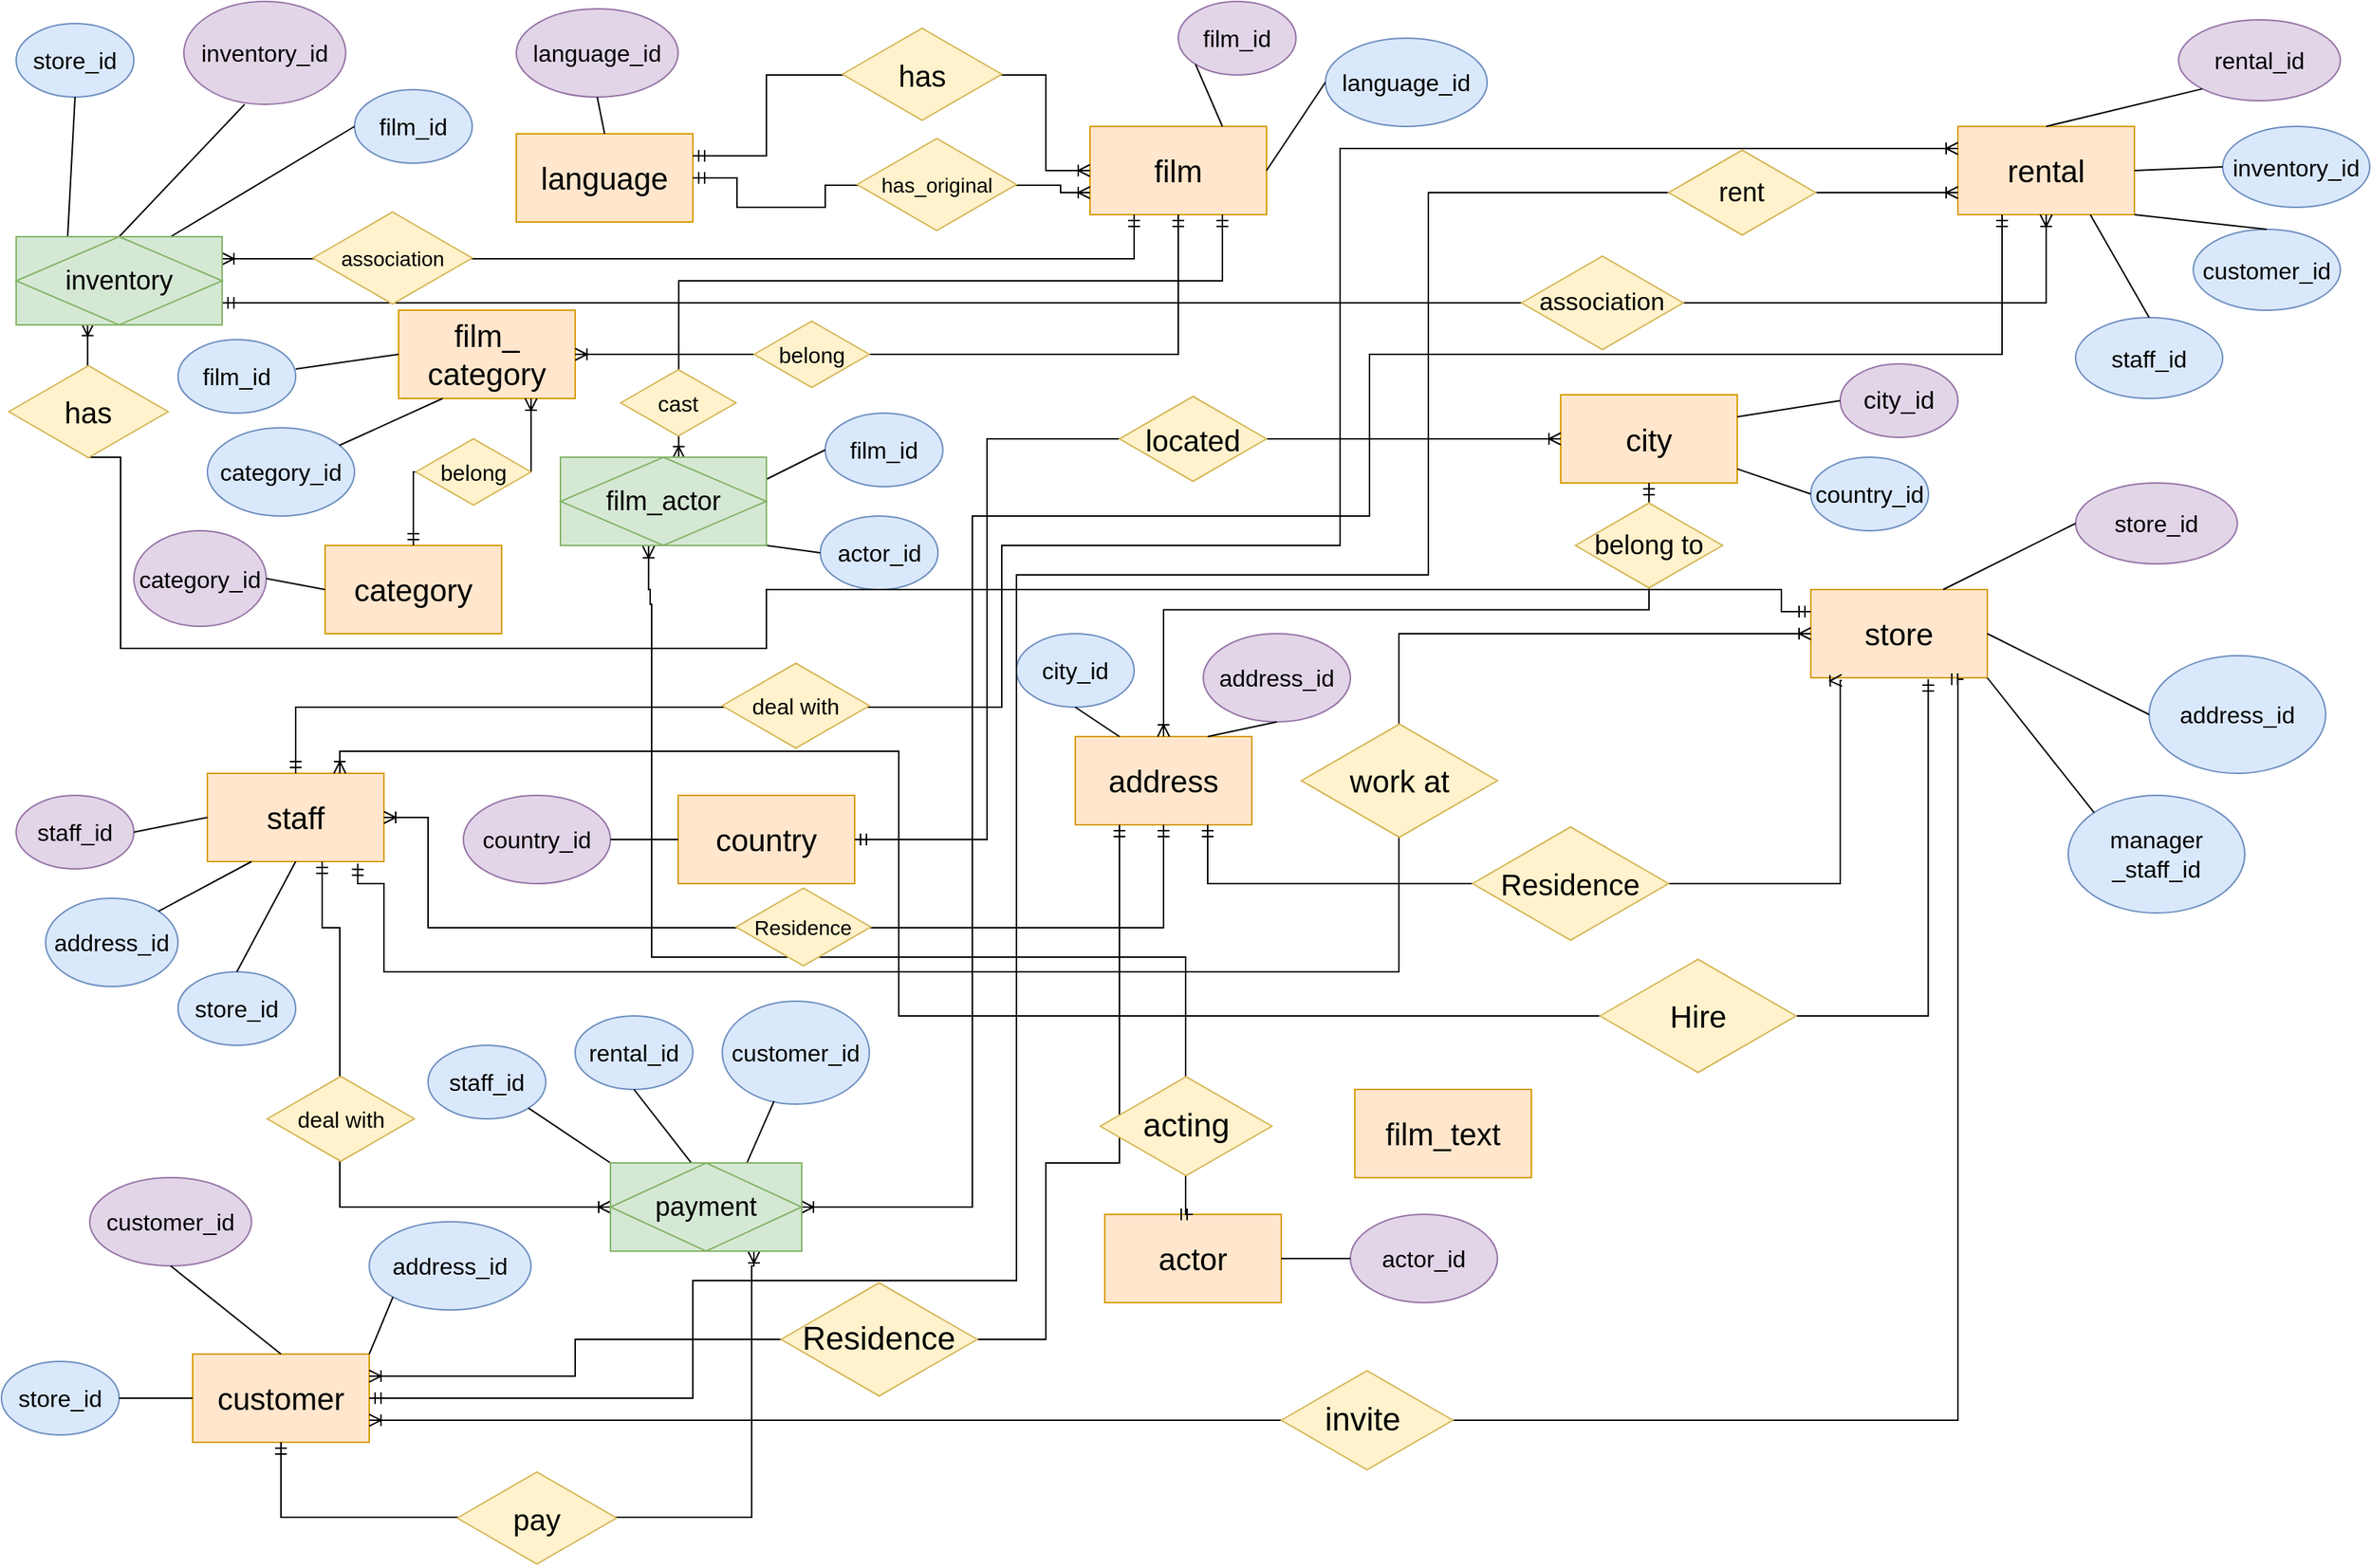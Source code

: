 <mxfile version="21.7.5" type="device">
  <diagram name="第 1 页" id="2499AEwFp_2Zm03pMcep">
    <mxGraphModel dx="1221" dy="648" grid="1" gridSize="10" guides="1" tooltips="1" connect="1" arrows="1" fold="1" page="1" pageScale="1" pageWidth="827" pageHeight="1169" math="0" shadow="0">
      <root>
        <mxCell id="0" />
        <mxCell id="1" parent="0" />
        <mxCell id="eCV0NiuXoyMbTnGnmDhb-6" style="edgeStyle=orthogonalEdgeStyle;rounded=0;orthogonalLoop=1;jettySize=auto;html=1;exitX=0;exitY=0.75;exitDx=0;exitDy=0;" parent="1" source="6NCEGb0OjvLogtX7WchQ-1" edge="1">
          <mxGeometry relative="1" as="geometry">
            <mxPoint x="740" y="140" as="targetPoint" />
          </mxGeometry>
        </mxCell>
        <mxCell id="6NCEGb0OjvLogtX7WchQ-1" value="&lt;font style=&quot;font-size: 21px;&quot;&gt;film&lt;/font&gt;" style="rounded=0;whiteSpace=wrap;html=1;fillColor=#ffe6cc;strokeColor=#d79b00;" parent="1" vertex="1">
          <mxGeometry x="740" y="95" width="120" height="60" as="geometry" />
        </mxCell>
        <mxCell id="6NCEGb0OjvLogtX7WchQ-2" value="&lt;span style=&quot;font-size: 21px;&quot;&gt;language&lt;/span&gt;" style="rounded=0;whiteSpace=wrap;html=1;fillColor=#ffe6cc;strokeColor=#d79b00;" parent="1" vertex="1">
          <mxGeometry x="350" y="100" width="120" height="60" as="geometry" />
        </mxCell>
        <mxCell id="6NCEGb0OjvLogtX7WchQ-3" value="&lt;font style=&quot;font-size: 16px;&quot;&gt;film_id&lt;/font&gt;" style="ellipse;whiteSpace=wrap;html=1;fillColor=#e1d5e7;strokeColor=#9673a6;" parent="1" vertex="1">
          <mxGeometry x="800" y="10" width="80" height="50" as="geometry" />
        </mxCell>
        <mxCell id="6NCEGb0OjvLogtX7WchQ-5" value="&lt;font style=&quot;font-size: 16px;&quot;&gt;language_id&lt;/font&gt;" style="ellipse;whiteSpace=wrap;html=1;fillColor=#e1d5e7;strokeColor=#9673a6;" parent="1" vertex="1">
          <mxGeometry x="350" y="15" width="110" height="60" as="geometry" />
        </mxCell>
        <mxCell id="6NCEGb0OjvLogtX7WchQ-6" value="&lt;font style=&quot;font-size: 16px;&quot;&gt;language_id&lt;/font&gt;" style="ellipse;whiteSpace=wrap;html=1;fillColor=#dae8fc;strokeColor=#6c8ebf;" parent="1" vertex="1">
          <mxGeometry x="900" y="35" width="110" height="60" as="geometry" />
        </mxCell>
        <mxCell id="6NCEGb0OjvLogtX7WchQ-7" value="&lt;font style=&quot;font-size: 21px;&quot;&gt;film_&lt;br&gt;category&lt;/font&gt;" style="rounded=0;whiteSpace=wrap;html=1;fillColor=#ffe6cc;strokeColor=#d79b00;" parent="1" vertex="1">
          <mxGeometry x="270" y="220" width="120" height="60" as="geometry" />
        </mxCell>
        <mxCell id="6NCEGb0OjvLogtX7WchQ-8" value="&lt;font style=&quot;font-size: 16px;&quot;&gt;film_id&lt;/font&gt;" style="ellipse;whiteSpace=wrap;html=1;fillColor=#dae8fc;strokeColor=#6c8ebf;" parent="1" vertex="1">
          <mxGeometry x="120" y="240" width="80" height="50" as="geometry" />
        </mxCell>
        <mxCell id="6NCEGb0OjvLogtX7WchQ-9" value="" style="endArrow=none;html=1;rounded=0;entryX=0;entryY=1;entryDx=0;entryDy=0;exitX=0.75;exitY=0;exitDx=0;exitDy=0;" parent="1" source="6NCEGb0OjvLogtX7WchQ-1" target="6NCEGb0OjvLogtX7WchQ-3" edge="1">
          <mxGeometry width="50" height="50" relative="1" as="geometry">
            <mxPoint x="690" y="110" as="sourcePoint" />
            <mxPoint x="710" y="80" as="targetPoint" />
          </mxGeometry>
        </mxCell>
        <mxCell id="6NCEGb0OjvLogtX7WchQ-10" value="" style="endArrow=none;html=1;rounded=0;entryX=0;entryY=0.5;entryDx=0;entryDy=0;exitX=1;exitY=0.5;exitDx=0;exitDy=0;" parent="1" source="6NCEGb0OjvLogtX7WchQ-1" target="6NCEGb0OjvLogtX7WchQ-6" edge="1">
          <mxGeometry width="50" height="50" relative="1" as="geometry">
            <mxPoint x="660" y="120" as="sourcePoint" />
            <mxPoint x="730" y="90" as="targetPoint" />
          </mxGeometry>
        </mxCell>
        <mxCell id="6NCEGb0OjvLogtX7WchQ-11" value="" style="endArrow=none;html=1;rounded=0;entryX=0.5;entryY=1;entryDx=0;entryDy=0;exitX=0.5;exitY=0;exitDx=0;exitDy=0;" parent="1" source="6NCEGb0OjvLogtX7WchQ-2" target="6NCEGb0OjvLogtX7WchQ-5" edge="1">
          <mxGeometry width="50" height="50" relative="1" as="geometry">
            <mxPoint x="310" y="100" as="sourcePoint" />
            <mxPoint x="390" y="65" as="targetPoint" />
          </mxGeometry>
        </mxCell>
        <mxCell id="6NCEGb0OjvLogtX7WchQ-12" value="&lt;font style=&quot;font-size: 16px;&quot;&gt;category_id&lt;/font&gt;" style="ellipse;whiteSpace=wrap;html=1;fillColor=#dae8fc;strokeColor=#6c8ebf;" parent="1" vertex="1">
          <mxGeometry x="140" y="300" width="100" height="60" as="geometry" />
        </mxCell>
        <mxCell id="6NCEGb0OjvLogtX7WchQ-13" value="" style="endArrow=none;html=1;rounded=0;entryX=0;entryY=0.5;entryDx=0;entryDy=0;exitX=1;exitY=0.4;exitDx=0;exitDy=0;exitPerimeter=0;" parent="1" source="6NCEGb0OjvLogtX7WchQ-8" target="6NCEGb0OjvLogtX7WchQ-7" edge="1">
          <mxGeometry width="50" height="50" relative="1" as="geometry">
            <mxPoint x="290" y="237" as="sourcePoint" />
            <mxPoint x="342" y="200" as="targetPoint" />
          </mxGeometry>
        </mxCell>
        <mxCell id="6NCEGb0OjvLogtX7WchQ-14" value="" style="endArrow=none;html=1;rounded=0;entryX=0.25;entryY=1;entryDx=0;entryDy=0;" parent="1" source="6NCEGb0OjvLogtX7WchQ-12" target="6NCEGb0OjvLogtX7WchQ-7" edge="1">
          <mxGeometry width="50" height="50" relative="1" as="geometry">
            <mxPoint x="250" y="270" as="sourcePoint" />
            <mxPoint x="320" y="270" as="targetPoint" />
          </mxGeometry>
        </mxCell>
        <mxCell id="6NCEGb0OjvLogtX7WchQ-16" value="&lt;font style=&quot;font-size: 16px;&quot;&gt;inventory_id&lt;/font&gt;" style="ellipse;whiteSpace=wrap;html=1;fillColor=#e1d5e7;strokeColor=#9673a6;" parent="1" vertex="1">
          <mxGeometry x="124" y="10" width="110" height="70" as="geometry" />
        </mxCell>
        <mxCell id="6NCEGb0OjvLogtX7WchQ-17" value="&lt;font style=&quot;font-size: 16px;&quot;&gt;film_id&lt;/font&gt;" style="ellipse;whiteSpace=wrap;html=1;fillColor=#dae8fc;strokeColor=#6c8ebf;" parent="1" vertex="1">
          <mxGeometry x="240" y="70" width="80" height="50" as="geometry" />
        </mxCell>
        <mxCell id="6NCEGb0OjvLogtX7WchQ-18" value="&lt;font style=&quot;font-size: 16px;&quot;&gt;store_id&lt;/font&gt;" style="ellipse;whiteSpace=wrap;html=1;fillColor=#dae8fc;strokeColor=#6c8ebf;" parent="1" vertex="1">
          <mxGeometry x="10" y="25" width="80" height="50" as="geometry" />
        </mxCell>
        <mxCell id="6NCEGb0OjvLogtX7WchQ-19" value="" style="endArrow=none;html=1;rounded=0;entryX=0.375;entryY=1;entryDx=0;entryDy=0;exitX=0.5;exitY=0;exitDx=0;exitDy=0;entryPerimeter=0;" parent="1" source="eCV0NiuXoyMbTnGnmDhb-1" target="6NCEGb0OjvLogtX7WchQ-16" edge="1">
          <mxGeometry width="50" height="50" relative="1" as="geometry">
            <mxPoint x="110" y="175" as="sourcePoint" />
            <mxPoint x="162" y="126.5" as="targetPoint" />
          </mxGeometry>
        </mxCell>
        <mxCell id="6NCEGb0OjvLogtX7WchQ-20" value="" style="endArrow=none;html=1;rounded=0;entryX=0;entryY=0.5;entryDx=0;entryDy=0;exitX=0.75;exitY=0;exitDx=0;exitDy=0;" parent="1" source="eCV0NiuXoyMbTnGnmDhb-1" target="6NCEGb0OjvLogtX7WchQ-17" edge="1">
          <mxGeometry width="50" height="50" relative="1" as="geometry">
            <mxPoint x="170" y="175" as="sourcePoint" />
            <mxPoint x="150" y="140" as="targetPoint" />
          </mxGeometry>
        </mxCell>
        <mxCell id="6NCEGb0OjvLogtX7WchQ-21" value="" style="endArrow=none;html=1;rounded=0;entryX=0.5;entryY=1;entryDx=0;entryDy=0;exitX=0.25;exitY=0;exitDx=0;exitDy=0;" parent="1" source="eCV0NiuXoyMbTnGnmDhb-1" target="6NCEGb0OjvLogtX7WchQ-18" edge="1">
          <mxGeometry width="50" height="50" relative="1" as="geometry">
            <mxPoint x="80" y="175" as="sourcePoint" />
            <mxPoint x="150" y="140" as="targetPoint" />
          </mxGeometry>
        </mxCell>
        <mxCell id="6NCEGb0OjvLogtX7WchQ-24" value="&lt;font style=&quot;font-size: 16px;&quot;&gt;film_id&lt;/font&gt;" style="ellipse;whiteSpace=wrap;html=1;fillColor=#dae8fc;strokeColor=#6c8ebf;" parent="1" vertex="1">
          <mxGeometry x="560" y="290" width="80" height="50" as="geometry" />
        </mxCell>
        <mxCell id="6NCEGb0OjvLogtX7WchQ-25" value="" style="endArrow=none;html=1;rounded=0;exitX=1;exitY=0.25;exitDx=0;exitDy=0;entryX=0;entryY=0.5;entryDx=0;entryDy=0;" parent="1" source="eCV0NiuXoyMbTnGnmDhb-5" target="6NCEGb0OjvLogtX7WchQ-24" edge="1">
          <mxGeometry width="50" height="50" relative="1" as="geometry">
            <mxPoint x="520" y="320" as="sourcePoint" />
            <mxPoint x="570" y="290" as="targetPoint" />
          </mxGeometry>
        </mxCell>
        <mxCell id="6NCEGb0OjvLogtX7WchQ-26" value="&lt;font style=&quot;font-size: 16px;&quot;&gt;actor_id&lt;/font&gt;" style="ellipse;whiteSpace=wrap;html=1;fillColor=#dae8fc;strokeColor=#6c8ebf;" parent="1" vertex="1">
          <mxGeometry x="556.66" y="360" width="80" height="50" as="geometry" />
        </mxCell>
        <mxCell id="6NCEGb0OjvLogtX7WchQ-27" value="" style="endArrow=none;html=1;rounded=0;entryX=0;entryY=0.5;entryDx=0;entryDy=0;exitX=1;exitY=1;exitDx=0;exitDy=0;" parent="1" source="eCV0NiuXoyMbTnGnmDhb-5" target="6NCEGb0OjvLogtX7WchQ-26" edge="1">
          <mxGeometry width="50" height="50" relative="1" as="geometry">
            <mxPoint x="520" y="350" as="sourcePoint" />
            <mxPoint x="590" y="400" as="targetPoint" />
          </mxGeometry>
        </mxCell>
        <mxCell id="6NCEGb0OjvLogtX7WchQ-28" value="" style="edgeStyle=orthogonalEdgeStyle;fontSize=12;html=1;endArrow=ERoneToMany;startArrow=ERmandOne;rounded=0;exitX=0.75;exitY=1;exitDx=0;exitDy=0;entryX=0.574;entryY=0.013;entryDx=0;entryDy=0;entryPerimeter=0;" parent="1" source="6NCEGb0OjvLogtX7WchQ-1" edge="1" target="eCV0NiuXoyMbTnGnmDhb-5">
          <mxGeometry width="100" height="100" relative="1" as="geometry">
            <mxPoint x="360" y="310" as="sourcePoint" />
            <mxPoint x="460" y="290" as="targetPoint" />
            <Array as="points">
              <mxPoint x="830" y="200" />
              <mxPoint x="460" y="200" />
            </Array>
          </mxGeometry>
        </mxCell>
        <mxCell id="6NCEGb0OjvLogtX7WchQ-29" value="" style="edgeStyle=orthogonalEdgeStyle;fontSize=12;html=1;endArrow=ERoneToMany;startArrow=ERmandOne;rounded=0;exitX=0.5;exitY=1;exitDx=0;exitDy=0;entryX=1;entryY=0.5;entryDx=0;entryDy=0;" parent="1" source="6NCEGb0OjvLogtX7WchQ-1" target="6NCEGb0OjvLogtX7WchQ-7" edge="1">
          <mxGeometry width="100" height="100" relative="1" as="geometry">
            <mxPoint x="640" y="190" as="sourcePoint" />
            <mxPoint x="520" y="380" as="targetPoint" />
          </mxGeometry>
        </mxCell>
        <mxCell id="6NCEGb0OjvLogtX7WchQ-30" value="" style="edgeStyle=orthogonalEdgeStyle;fontSize=12;html=1;endArrow=ERoneToMany;startArrow=ERmandOne;rounded=0;exitX=0.25;exitY=1;exitDx=0;exitDy=0;entryX=1;entryY=0.25;entryDx=0;entryDy=0;" parent="1" source="6NCEGb0OjvLogtX7WchQ-1" target="eCV0NiuXoyMbTnGnmDhb-1" edge="1">
          <mxGeometry width="100" height="100" relative="1" as="geometry">
            <mxPoint x="610" y="190" as="sourcePoint" />
            <mxPoint x="170" y="205" as="targetPoint" />
            <Array as="points">
              <mxPoint x="770" y="185" />
            </Array>
          </mxGeometry>
        </mxCell>
        <mxCell id="6NCEGb0OjvLogtX7WchQ-31" value="" style="edgeStyle=orthogonalEdgeStyle;fontSize=12;html=1;endArrow=ERoneToMany;startArrow=ERmandOne;rounded=0;exitX=1;exitY=0.5;exitDx=0;exitDy=0;entryX=0;entryY=0.75;entryDx=0;entryDy=0;" parent="1" source="6NCEGb0OjvLogtX7WchQ-2" target="6NCEGb0OjvLogtX7WchQ-1" edge="1">
          <mxGeometry width="100" height="100" relative="1" as="geometry">
            <mxPoint x="580" y="190" as="sourcePoint" />
            <mxPoint x="460" y="180" as="targetPoint" />
            <Array as="points">
              <mxPoint x="500" y="130" />
              <mxPoint x="500" y="150" />
              <mxPoint x="560" y="150" />
              <mxPoint x="560" y="135" />
              <mxPoint x="720" y="135" />
              <mxPoint x="720" y="140" />
            </Array>
          </mxGeometry>
        </mxCell>
        <mxCell id="6NCEGb0OjvLogtX7WchQ-32" value="&lt;font style=&quot;font-size: 21px;&quot;&gt;category&lt;/font&gt;" style="rounded=0;whiteSpace=wrap;html=1;fillColor=#ffe6cc;strokeColor=#d79b00;" parent="1" vertex="1">
          <mxGeometry x="220" y="380" width="120" height="60" as="geometry" />
        </mxCell>
        <mxCell id="6NCEGb0OjvLogtX7WchQ-33" value="" style="edgeStyle=orthogonalEdgeStyle;fontSize=12;html=1;endArrow=ERoneToMany;startArrow=ERmandOne;rounded=0;exitX=0.5;exitY=0;exitDx=0;exitDy=0;entryX=0.75;entryY=1;entryDx=0;entryDy=0;" parent="1" source="6NCEGb0OjvLogtX7WchQ-32" target="6NCEGb0OjvLogtX7WchQ-7" edge="1">
          <mxGeometry width="100" height="100" relative="1" as="geometry">
            <mxPoint x="610" y="190" as="sourcePoint" />
            <mxPoint x="410" y="290" as="targetPoint" />
          </mxGeometry>
        </mxCell>
        <mxCell id="6NCEGb0OjvLogtX7WchQ-34" value="&lt;font style=&quot;font-size: 16px;&quot;&gt;category_id&lt;/font&gt;" style="ellipse;whiteSpace=wrap;html=1;fillColor=#e1d5e7;strokeColor=#9673a6;" parent="1" vertex="1">
          <mxGeometry x="90" y="370" width="90" height="65" as="geometry" />
        </mxCell>
        <mxCell id="6NCEGb0OjvLogtX7WchQ-35" value="" style="endArrow=none;html=1;rounded=0;entryX=0;entryY=0.5;entryDx=0;entryDy=0;exitX=1;exitY=0.5;exitDx=0;exitDy=0;" parent="1" source="6NCEGb0OjvLogtX7WchQ-34" target="6NCEGb0OjvLogtX7WchQ-32" edge="1">
          <mxGeometry width="50" height="50" relative="1" as="geometry">
            <mxPoint x="185" y="485" as="sourcePoint" />
            <mxPoint x="275" y="445" as="targetPoint" />
          </mxGeometry>
        </mxCell>
        <mxCell id="6NCEGb0OjvLogtX7WchQ-36" value="&lt;span style=&quot;font-size: 21px;&quot;&gt;city&lt;/span&gt;" style="rounded=0;whiteSpace=wrap;html=1;fillColor=#ffe6cc;strokeColor=#d79b00;" parent="1" vertex="1">
          <mxGeometry x="1060" y="277.5" width="120" height="60" as="geometry" />
        </mxCell>
        <mxCell id="6NCEGb0OjvLogtX7WchQ-37" value="&lt;font style=&quot;font-size: 17px;&quot;&gt;city_id&lt;/font&gt;" style="ellipse;whiteSpace=wrap;html=1;fillColor=#e1d5e7;strokeColor=#9673a6;" parent="1" vertex="1">
          <mxGeometry x="1250" y="256.5" width="80" height="50" as="geometry" />
        </mxCell>
        <mxCell id="6NCEGb0OjvLogtX7WchQ-38" value="&lt;font style=&quot;font-size: 16px;&quot;&gt;country_id&lt;/font&gt;" style="ellipse;whiteSpace=wrap;html=1;fillColor=#dae8fc;strokeColor=#6c8ebf;" parent="1" vertex="1">
          <mxGeometry x="1230" y="320" width="80" height="50" as="geometry" />
        </mxCell>
        <mxCell id="6NCEGb0OjvLogtX7WchQ-39" value="" style="endArrow=none;html=1;rounded=0;entryX=0;entryY=0.5;entryDx=0;entryDy=0;" parent="1" source="6NCEGb0OjvLogtX7WchQ-36" target="6NCEGb0OjvLogtX7WchQ-38" edge="1">
          <mxGeometry width="50" height="50" relative="1" as="geometry">
            <mxPoint x="640" y="130" as="sourcePoint" />
            <mxPoint x="730" y="90" as="targetPoint" />
          </mxGeometry>
        </mxCell>
        <mxCell id="6NCEGb0OjvLogtX7WchQ-40" value="" style="endArrow=none;html=1;rounded=0;entryX=0;entryY=0.5;entryDx=0;entryDy=0;exitX=1;exitY=0.25;exitDx=0;exitDy=0;" parent="1" source="6NCEGb0OjvLogtX7WchQ-36" target="6NCEGb0OjvLogtX7WchQ-37" edge="1">
          <mxGeometry width="50" height="50" relative="1" as="geometry">
            <mxPoint x="820" y="300" as="sourcePoint" />
            <mxPoint x="877" y="280" as="targetPoint" />
          </mxGeometry>
        </mxCell>
        <mxCell id="6NCEGb0OjvLogtX7WchQ-41" value="&lt;span style=&quot;font-size: 21px;&quot;&gt;address&lt;/span&gt;" style="rounded=0;whiteSpace=wrap;html=1;fillColor=#ffe6cc;strokeColor=#d79b00;" parent="1" vertex="1">
          <mxGeometry x="730" y="510" width="120" height="60" as="geometry" />
        </mxCell>
        <mxCell id="6NCEGb0OjvLogtX7WchQ-42" value="&lt;span style=&quot;font-size: 16px;&quot;&gt;address_id&lt;/span&gt;" style="ellipse;whiteSpace=wrap;html=1;fillColor=#e1d5e7;strokeColor=#9673a6;" parent="1" vertex="1">
          <mxGeometry x="817" y="440" width="100" height="60" as="geometry" />
        </mxCell>
        <mxCell id="6NCEGb0OjvLogtX7WchQ-44" value="&lt;font style=&quot;font-size: 16px;&quot;&gt;city_id&lt;/font&gt;" style="ellipse;whiteSpace=wrap;html=1;fillColor=#dae8fc;strokeColor=#6c8ebf;" parent="1" vertex="1">
          <mxGeometry x="690" y="440" width="80" height="50" as="geometry" />
        </mxCell>
        <mxCell id="6NCEGb0OjvLogtX7WchQ-45" value="" style="endArrow=none;html=1;rounded=0;entryX=0.5;entryY=1;entryDx=0;entryDy=0;exitX=0.75;exitY=0;exitDx=0;exitDy=0;" parent="1" source="6NCEGb0OjvLogtX7WchQ-41" target="6NCEGb0OjvLogtX7WchQ-42" edge="1">
          <mxGeometry width="50" height="50" relative="1" as="geometry">
            <mxPoint x="838.5" y="535" as="sourcePoint" />
            <mxPoint x="895.5" y="515" as="targetPoint" />
          </mxGeometry>
        </mxCell>
        <mxCell id="6NCEGb0OjvLogtX7WchQ-46" value="" style="endArrow=none;html=1;rounded=0;exitX=0.25;exitY=0;exitDx=0;exitDy=0;entryX=0.5;entryY=1;entryDx=0;entryDy=0;" parent="1" source="6NCEGb0OjvLogtX7WchQ-41" target="6NCEGb0OjvLogtX7WchQ-44" edge="1">
          <mxGeometry width="50" height="50" relative="1" as="geometry">
            <mxPoint x="860" y="565" as="sourcePoint" />
            <mxPoint x="790" y="525" as="targetPoint" />
          </mxGeometry>
        </mxCell>
        <mxCell id="6NCEGb0OjvLogtX7WchQ-47" value="&lt;span style=&quot;font-size: 21px;&quot;&gt;staff&lt;/span&gt;" style="rounded=0;whiteSpace=wrap;html=1;fillColor=#ffe6cc;strokeColor=#d79b00;" parent="1" vertex="1">
          <mxGeometry x="140" y="535" width="120" height="60" as="geometry" />
        </mxCell>
        <mxCell id="6NCEGb0OjvLogtX7WchQ-48" value="&lt;font style=&quot;font-size: 16px;&quot;&gt;staff_id&lt;/font&gt;" style="ellipse;whiteSpace=wrap;html=1;fillColor=#e1d5e7;strokeColor=#9673a6;" parent="1" vertex="1">
          <mxGeometry x="10" y="550" width="80" height="50" as="geometry" />
        </mxCell>
        <mxCell id="6NCEGb0OjvLogtX7WchQ-49" value="&lt;font style=&quot;font-size: 16px;&quot;&gt;address_id&lt;/font&gt;" style="ellipse;whiteSpace=wrap;html=1;fillColor=#dae8fc;strokeColor=#6c8ebf;" parent="1" vertex="1">
          <mxGeometry x="30" y="620" width="90" height="60" as="geometry" />
        </mxCell>
        <mxCell id="6NCEGb0OjvLogtX7WchQ-51" value="&lt;font style=&quot;font-size: 16px;&quot;&gt;store_id&lt;/font&gt;" style="ellipse;whiteSpace=wrap;html=1;fillColor=#dae8fc;strokeColor=#6c8ebf;" parent="1" vertex="1">
          <mxGeometry x="120" y="670" width="80" height="50" as="geometry" />
        </mxCell>
        <mxCell id="6NCEGb0OjvLogtX7WchQ-52" value="" style="endArrow=none;html=1;rounded=0;entryX=0;entryY=0.5;entryDx=0;entryDy=0;exitX=1;exitY=0.5;exitDx=0;exitDy=0;" parent="1" source="6NCEGb0OjvLogtX7WchQ-48" target="6NCEGb0OjvLogtX7WchQ-47" edge="1">
          <mxGeometry width="50" height="50" relative="1" as="geometry">
            <mxPoint x="200" y="495" as="sourcePoint" />
            <mxPoint x="250" y="490" as="targetPoint" />
          </mxGeometry>
        </mxCell>
        <mxCell id="6NCEGb0OjvLogtX7WchQ-53" value="" style="endArrow=none;html=1;rounded=0;entryX=0.25;entryY=1;entryDx=0;entryDy=0;exitX=1;exitY=0;exitDx=0;exitDy=0;" parent="1" source="6NCEGb0OjvLogtX7WchQ-49" target="6NCEGb0OjvLogtX7WchQ-47" edge="1">
          <mxGeometry width="50" height="50" relative="1" as="geometry">
            <mxPoint x="140" y="620" as="sourcePoint" />
            <mxPoint x="180" y="625" as="targetPoint" />
          </mxGeometry>
        </mxCell>
        <mxCell id="6NCEGb0OjvLogtX7WchQ-54" value="" style="endArrow=none;html=1;rounded=0;entryX=0.5;entryY=1;entryDx=0;entryDy=0;exitX=0.5;exitY=0;exitDx=0;exitDy=0;" parent="1" source="6NCEGb0OjvLogtX7WchQ-51" target="6NCEGb0OjvLogtX7WchQ-47" edge="1">
          <mxGeometry width="50" height="50" relative="1" as="geometry">
            <mxPoint x="180" y="680" as="sourcePoint" />
            <mxPoint x="210" y="655" as="targetPoint" />
          </mxGeometry>
        </mxCell>
        <mxCell id="6NCEGb0OjvLogtX7WchQ-55" value="&lt;span style=&quot;font-size: 21px;&quot;&gt;customer&lt;/span&gt;" style="rounded=0;whiteSpace=wrap;html=1;fillColor=#ffe6cc;strokeColor=#d79b00;" parent="1" vertex="1">
          <mxGeometry x="130" y="930" width="120" height="60" as="geometry" />
        </mxCell>
        <mxCell id="6NCEGb0OjvLogtX7WchQ-56" value="&lt;font style=&quot;font-size: 16px;&quot;&gt;customer_id&lt;/font&gt;" style="ellipse;whiteSpace=wrap;html=1;fillColor=#e1d5e7;strokeColor=#9673a6;" parent="1" vertex="1">
          <mxGeometry x="60" y="810" width="110" height="60" as="geometry" />
        </mxCell>
        <mxCell id="6NCEGb0OjvLogtX7WchQ-57" value="&lt;font style=&quot;font-size: 16px;&quot;&gt;store_id&lt;/font&gt;" style="ellipse;whiteSpace=wrap;html=1;fillColor=#dae8fc;strokeColor=#6c8ebf;" parent="1" vertex="1">
          <mxGeometry y="935" width="80" height="50" as="geometry" />
        </mxCell>
        <mxCell id="6NCEGb0OjvLogtX7WchQ-58" value="&lt;font style=&quot;font-size: 16px;&quot;&gt;address_id&lt;/font&gt;" style="ellipse;whiteSpace=wrap;html=1;fillColor=#dae8fc;strokeColor=#6c8ebf;" parent="1" vertex="1">
          <mxGeometry x="250" y="840" width="110" height="60" as="geometry" />
        </mxCell>
        <mxCell id="6NCEGb0OjvLogtX7WchQ-59" value="" style="endArrow=none;html=1;rounded=0;entryX=0.5;entryY=1;entryDx=0;entryDy=0;exitX=0.5;exitY=0;exitDx=0;exitDy=0;" parent="1" source="6NCEGb0OjvLogtX7WchQ-55" target="6NCEGb0OjvLogtX7WchQ-56" edge="1">
          <mxGeometry width="50" height="50" relative="1" as="geometry">
            <mxPoint x="148" y="687" as="sourcePoint" />
            <mxPoint x="230" y="650" as="targetPoint" />
          </mxGeometry>
        </mxCell>
        <mxCell id="6NCEGb0OjvLogtX7WchQ-61" value="" style="endArrow=none;html=1;rounded=0;entryX=0;entryY=1;entryDx=0;entryDy=0;exitX=1;exitY=0;exitDx=0;exitDy=0;" parent="1" source="6NCEGb0OjvLogtX7WchQ-55" target="6NCEGb0OjvLogtX7WchQ-58" edge="1">
          <mxGeometry width="50" height="50" relative="1" as="geometry">
            <mxPoint x="210" y="890" as="sourcePoint" />
            <mxPoint x="180" y="840" as="targetPoint" />
          </mxGeometry>
        </mxCell>
        <mxCell id="6NCEGb0OjvLogtX7WchQ-62" value="" style="endArrow=none;html=1;rounded=0;entryX=1;entryY=0.5;entryDx=0;entryDy=0;exitX=0;exitY=0.5;exitDx=0;exitDy=0;" parent="1" source="6NCEGb0OjvLogtX7WchQ-55" target="6NCEGb0OjvLogtX7WchQ-57" edge="1">
          <mxGeometry width="50" height="50" relative="1" as="geometry">
            <mxPoint x="210" y="890" as="sourcePoint" />
            <mxPoint x="180" y="840" as="targetPoint" />
          </mxGeometry>
        </mxCell>
        <mxCell id="6NCEGb0OjvLogtX7WchQ-64" value="&lt;font style=&quot;font-size: 16px;&quot;&gt;customer_id&lt;/font&gt;" style="ellipse;whiteSpace=wrap;html=1;fillColor=#dae8fc;strokeColor=#6c8ebf;" parent="1" vertex="1">
          <mxGeometry x="490" y="690" width="100" height="70" as="geometry" />
        </mxCell>
        <mxCell id="6NCEGb0OjvLogtX7WchQ-65" value="&lt;font style=&quot;font-size: 16px;&quot;&gt;rental_id&lt;/font&gt;" style="ellipse;whiteSpace=wrap;html=1;fillColor=#dae8fc;strokeColor=#6c8ebf;" parent="1" vertex="1">
          <mxGeometry x="390" y="700" width="80" height="50" as="geometry" />
        </mxCell>
        <mxCell id="6NCEGb0OjvLogtX7WchQ-66" value="&lt;font style=&quot;font-size: 16px;&quot;&gt;staff_id&lt;/font&gt;" style="ellipse;whiteSpace=wrap;html=1;fillColor=#dae8fc;strokeColor=#6c8ebf;" parent="1" vertex="1">
          <mxGeometry x="290" y="720" width="80" height="50" as="geometry" />
        </mxCell>
        <mxCell id="6NCEGb0OjvLogtX7WchQ-67" value="" style="endArrow=none;html=1;rounded=0;entryX=0.5;entryY=1;entryDx=0;entryDy=0;exitX=0.433;exitY=0.028;exitDx=0;exitDy=0;exitPerimeter=0;" parent="1" source="eCV0NiuXoyMbTnGnmDhb-4" target="6NCEGb0OjvLogtX7WchQ-65" edge="1">
          <mxGeometry width="50" height="50" relative="1" as="geometry">
            <mxPoint x="480" y="800" as="sourcePoint" />
            <mxPoint x="290" y="650" as="targetPoint" />
          </mxGeometry>
        </mxCell>
        <mxCell id="6NCEGb0OjvLogtX7WchQ-68" value="" style="endArrow=none;html=1;rounded=0;entryX=0.352;entryY=0.97;entryDx=0;entryDy=0;exitX=0.705;exitY=0.043;exitDx=0;exitDy=0;entryPerimeter=0;exitPerimeter=0;" parent="1" target="6NCEGb0OjvLogtX7WchQ-64" edge="1" source="eCV0NiuXoyMbTnGnmDhb-4">
          <mxGeometry width="50" height="50" relative="1" as="geometry">
            <mxPoint x="540" y="800" as="sourcePoint" />
            <mxPoint x="500" y="750" as="targetPoint" />
          </mxGeometry>
        </mxCell>
        <mxCell id="6NCEGb0OjvLogtX7WchQ-69" value="" style="endArrow=none;html=1;rounded=0;exitX=0;exitY=0;exitDx=0;exitDy=0;entryX=1;entryY=1;entryDx=0;entryDy=0;" parent="1" source="eCV0NiuXoyMbTnGnmDhb-4" target="6NCEGb0OjvLogtX7WchQ-66" edge="1">
          <mxGeometry width="50" height="50" relative="1" as="geometry">
            <mxPoint x="420" y="800" as="sourcePoint" />
            <mxPoint x="400" y="720" as="targetPoint" />
          </mxGeometry>
        </mxCell>
        <mxCell id="6NCEGb0OjvLogtX7WchQ-70" value="&lt;span style=&quot;font-size: 21px;&quot;&gt;country&lt;/span&gt;" style="rounded=0;whiteSpace=wrap;html=1;fillColor=#ffe6cc;strokeColor=#d79b00;" parent="1" vertex="1">
          <mxGeometry x="460" y="550" width="120" height="60" as="geometry" />
        </mxCell>
        <mxCell id="6NCEGb0OjvLogtX7WchQ-71" value="&lt;span style=&quot;font-size: 16px;&quot;&gt;country_id&lt;/span&gt;" style="ellipse;whiteSpace=wrap;html=1;fillColor=#e1d5e7;strokeColor=#9673a6;" parent="1" vertex="1">
          <mxGeometry x="314" y="550" width="100" height="60" as="geometry" />
        </mxCell>
        <mxCell id="6NCEGb0OjvLogtX7WchQ-72" value="" style="endArrow=none;html=1;rounded=0;exitX=0;exitY=0.5;exitDx=0;exitDy=0;entryX=1;entryY=0.5;entryDx=0;entryDy=0;" parent="1" source="6NCEGb0OjvLogtX7WchQ-70" target="6NCEGb0OjvLogtX7WchQ-71" edge="1">
          <mxGeometry width="50" height="50" relative="1" as="geometry">
            <mxPoint x="800" y="565" as="sourcePoint" />
            <mxPoint x="730" y="525" as="targetPoint" />
          </mxGeometry>
        </mxCell>
        <mxCell id="6NCEGb0OjvLogtX7WchQ-73" value="&lt;span style=&quot;font-size: 21px;&quot;&gt;actor&lt;/span&gt;" style="rounded=0;whiteSpace=wrap;html=1;fillColor=#ffe6cc;strokeColor=#d79b00;" parent="1" vertex="1">
          <mxGeometry x="750" y="835" width="120" height="60" as="geometry" />
        </mxCell>
        <mxCell id="6NCEGb0OjvLogtX7WchQ-74" value="&lt;span style=&quot;font-size: 16px;&quot;&gt;actor_id&lt;/span&gt;" style="ellipse;whiteSpace=wrap;html=1;fillColor=#e1d5e7;strokeColor=#9673a6;" parent="1" vertex="1">
          <mxGeometry x="917" y="835" width="100" height="60" as="geometry" />
        </mxCell>
        <mxCell id="6NCEGb0OjvLogtX7WchQ-75" value="" style="endArrow=none;html=1;rounded=0;exitX=0;exitY=0.5;exitDx=0;exitDy=0;entryX=1;entryY=0.5;entryDx=0;entryDy=0;" parent="1" source="6NCEGb0OjvLogtX7WchQ-74" target="6NCEGb0OjvLogtX7WchQ-73" edge="1">
          <mxGeometry width="50" height="50" relative="1" as="geometry">
            <mxPoint x="820" y="710" as="sourcePoint" />
            <mxPoint x="750" y="670" as="targetPoint" />
          </mxGeometry>
        </mxCell>
        <mxCell id="6NCEGb0OjvLogtX7WchQ-76" value="" style="edgeStyle=orthogonalEdgeStyle;fontSize=12;html=1;endArrow=ERoneToMany;startArrow=ERmandOne;rounded=0;entryX=0.428;entryY=1.006;entryDx=0;entryDy=0;entryPerimeter=0;exitX=0.5;exitY=0;exitDx=0;exitDy=0;" parent="1" source="6NCEGb0OjvLogtX7WchQ-73" edge="1" target="eCV0NiuXoyMbTnGnmDhb-5">
          <mxGeometry width="100" height="100" relative="1" as="geometry">
            <mxPoint x="805" y="835" as="sourcePoint" />
            <mxPoint x="400" y="410" as="targetPoint" />
            <Array as="points">
              <mxPoint x="805" y="835" />
              <mxPoint x="805" y="660" />
              <mxPoint x="442" y="660" />
              <mxPoint x="442" y="420" />
              <mxPoint x="441" y="420" />
              <mxPoint x="441" y="410" />
              <mxPoint x="440" y="410" />
            </Array>
          </mxGeometry>
        </mxCell>
        <mxCell id="6NCEGb0OjvLogtX7WchQ-77" value="&lt;span style=&quot;font-size: 21px;&quot;&gt;rental&lt;/span&gt;" style="rounded=0;whiteSpace=wrap;html=1;fillColor=#ffe6cc;strokeColor=#d79b00;" parent="1" vertex="1">
          <mxGeometry x="1330" y="95" width="120" height="60" as="geometry" />
        </mxCell>
        <mxCell id="6NCEGb0OjvLogtX7WchQ-78" value="&lt;font style=&quot;font-size: 16px;&quot;&gt;rental_id&lt;/font&gt;" style="ellipse;whiteSpace=wrap;html=1;fillColor=#e1d5e7;strokeColor=#9673a6;" parent="1" vertex="1">
          <mxGeometry x="1480" y="22.5" width="110" height="55" as="geometry" />
        </mxCell>
        <mxCell id="6NCEGb0OjvLogtX7WchQ-79" value="&lt;span style=&quot;font-size: 16px;&quot;&gt;inventory_id&lt;/span&gt;" style="ellipse;whiteSpace=wrap;html=1;fillColor=#dae8fc;strokeColor=#6c8ebf;" parent="1" vertex="1">
          <mxGeometry x="1510" y="95" width="100" height="55" as="geometry" />
        </mxCell>
        <mxCell id="6NCEGb0OjvLogtX7WchQ-80" value="&lt;span style=&quot;font-size: 16px;&quot;&gt;customer_id&lt;/span&gt;" style="ellipse;whiteSpace=wrap;html=1;fillColor=#dae8fc;strokeColor=#6c8ebf;" parent="1" vertex="1">
          <mxGeometry x="1490" y="165" width="100" height="55" as="geometry" />
        </mxCell>
        <mxCell id="6NCEGb0OjvLogtX7WchQ-81" value="&lt;span style=&quot;font-size: 16px;&quot;&gt;staff_id&lt;/span&gt;" style="ellipse;whiteSpace=wrap;html=1;fillColor=#dae8fc;strokeColor=#6c8ebf;" parent="1" vertex="1">
          <mxGeometry x="1410" y="225" width="100" height="55" as="geometry" />
        </mxCell>
        <mxCell id="6NCEGb0OjvLogtX7WchQ-82" value="" style="endArrow=none;html=1;rounded=0;entryX=0;entryY=1;entryDx=0;entryDy=0;exitX=0.5;exitY=0;exitDx=0;exitDy=0;" parent="1" source="6NCEGb0OjvLogtX7WchQ-77" target="6NCEGb0OjvLogtX7WchQ-78" edge="1">
          <mxGeometry width="50" height="50" relative="1" as="geometry">
            <mxPoint x="810" y="75" as="sourcePoint" />
            <mxPoint x="867" y="55" as="targetPoint" />
          </mxGeometry>
        </mxCell>
        <mxCell id="6NCEGb0OjvLogtX7WchQ-83" value="" style="endArrow=none;html=1;rounded=0;entryX=0;entryY=0.5;entryDx=0;entryDy=0;exitX=1;exitY=0.5;exitDx=0;exitDy=0;" parent="1" source="6NCEGb0OjvLogtX7WchQ-77" target="6NCEGb0OjvLogtX7WchQ-79" edge="1">
          <mxGeometry width="50" height="50" relative="1" as="geometry">
            <mxPoint x="1030" y="165" as="sourcePoint" />
            <mxPoint x="1025" y="120" as="targetPoint" />
          </mxGeometry>
        </mxCell>
        <mxCell id="6NCEGb0OjvLogtX7WchQ-84" value="" style="endArrow=none;html=1;rounded=0;exitX=1;exitY=1;exitDx=0;exitDy=0;entryX=0.5;entryY=0;entryDx=0;entryDy=0;" parent="1" source="6NCEGb0OjvLogtX7WchQ-77" target="6NCEGb0OjvLogtX7WchQ-80" edge="1">
          <mxGeometry width="50" height="50" relative="1" as="geometry">
            <mxPoint x="1090" y="195" as="sourcePoint" />
            <mxPoint x="1110" y="158" as="targetPoint" />
          </mxGeometry>
        </mxCell>
        <mxCell id="6NCEGb0OjvLogtX7WchQ-85" value="" style="endArrow=none;html=1;rounded=0;exitX=0.75;exitY=1;exitDx=0;exitDy=0;entryX=0.5;entryY=0;entryDx=0;entryDy=0;" parent="1" source="6NCEGb0OjvLogtX7WchQ-77" target="6NCEGb0OjvLogtX7WchQ-81" edge="1">
          <mxGeometry width="50" height="50" relative="1" as="geometry">
            <mxPoint x="1090" y="225" as="sourcePoint" />
            <mxPoint x="1150" y="235" as="targetPoint" />
          </mxGeometry>
        </mxCell>
        <mxCell id="6NCEGb0OjvLogtX7WchQ-86" value="&lt;span style=&quot;font-size: 21px;&quot;&gt;store&lt;/span&gt;" style="rounded=0;whiteSpace=wrap;html=1;fillColor=#ffe6cc;strokeColor=#d79b00;" parent="1" vertex="1">
          <mxGeometry x="1230" y="410" width="120" height="60" as="geometry" />
        </mxCell>
        <mxCell id="6NCEGb0OjvLogtX7WchQ-87" value="&lt;span style=&quot;font-size: 16px;&quot;&gt;store_id&lt;/span&gt;" style="ellipse;whiteSpace=wrap;html=1;fillColor=#e1d5e7;strokeColor=#9673a6;" parent="1" vertex="1">
          <mxGeometry x="1410" y="337.5" width="110" height="55" as="geometry" />
        </mxCell>
        <mxCell id="6NCEGb0OjvLogtX7WchQ-88" value="&lt;span style=&quot;font-size: 16px;&quot;&gt;manager&lt;br&gt;_staff_id&lt;/span&gt;" style="ellipse;whiteSpace=wrap;html=1;fillColor=#dae8fc;strokeColor=#6c8ebf;" parent="1" vertex="1">
          <mxGeometry x="1405" y="550" width="120" height="80" as="geometry" />
        </mxCell>
        <mxCell id="6NCEGb0OjvLogtX7WchQ-89" value="&lt;span style=&quot;font-size: 16px;&quot;&gt;address_id&lt;/span&gt;" style="ellipse;whiteSpace=wrap;html=1;fillColor=#dae8fc;strokeColor=#6c8ebf;" parent="1" vertex="1">
          <mxGeometry x="1460" y="455" width="120" height="80" as="geometry" />
        </mxCell>
        <mxCell id="6NCEGb0OjvLogtX7WchQ-90" value="" style="endArrow=none;html=1;rounded=0;exitX=0;exitY=0.5;exitDx=0;exitDy=0;entryX=0.75;entryY=0;entryDx=0;entryDy=0;" parent="1" source="6NCEGb0OjvLogtX7WchQ-87" target="6NCEGb0OjvLogtX7WchQ-86" edge="1">
          <mxGeometry width="50" height="50" relative="1" as="geometry">
            <mxPoint x="1040" y="450" as="sourcePoint" />
            <mxPoint x="1040" y="500" as="targetPoint" />
          </mxGeometry>
        </mxCell>
        <mxCell id="6NCEGb0OjvLogtX7WchQ-91" value="" style="endArrow=none;html=1;rounded=0;exitX=0;exitY=0;exitDx=0;exitDy=0;entryX=1;entryY=1;entryDx=0;entryDy=0;" parent="1" source="6NCEGb0OjvLogtX7WchQ-88" target="6NCEGb0OjvLogtX7WchQ-86" edge="1">
          <mxGeometry width="50" height="50" relative="1" as="geometry">
            <mxPoint x="1100" y="613" as="sourcePoint" />
            <mxPoint x="1040" y="645" as="targetPoint" />
          </mxGeometry>
        </mxCell>
        <mxCell id="6NCEGb0OjvLogtX7WchQ-92" value="" style="endArrow=none;html=1;rounded=0;exitX=0;exitY=0.5;exitDx=0;exitDy=0;entryX=1;entryY=0.5;entryDx=0;entryDy=0;" parent="1" source="6NCEGb0OjvLogtX7WchQ-89" target="6NCEGb0OjvLogtX7WchQ-86" edge="1">
          <mxGeometry width="50" height="50" relative="1" as="geometry">
            <mxPoint x="1100" y="613" as="sourcePoint" />
            <mxPoint x="1040" y="645" as="targetPoint" />
          </mxGeometry>
        </mxCell>
        <mxCell id="6NCEGb0OjvLogtX7WchQ-93" value="" style="edgeStyle=orthogonalEdgeStyle;fontSize=12;html=1;endArrow=ERoneToMany;startArrow=ERmandOne;rounded=0;exitX=0.5;exitY=1;exitDx=0;exitDy=0;entryX=1;entryY=0.5;entryDx=0;entryDy=0;" parent="1" source="6NCEGb0OjvLogtX7WchQ-41" target="6NCEGb0OjvLogtX7WchQ-47" edge="1">
          <mxGeometry width="100" height="100" relative="1" as="geometry">
            <mxPoint x="670" y="640" as="sourcePoint" />
            <mxPoint x="500" y="440" as="targetPoint" />
            <Array as="points">
              <mxPoint x="790" y="640" />
              <mxPoint x="290" y="640" />
              <mxPoint x="290" y="565" />
            </Array>
          </mxGeometry>
        </mxCell>
        <mxCell id="6NCEGb0OjvLogtX7WchQ-96" value="" style="edgeStyle=orthogonalEdgeStyle;fontSize=12;html=1;endArrow=ERoneToMany;startArrow=ERmandOne;rounded=0;entryX=0;entryY=0.5;entryDx=0;entryDy=0;" parent="1" target="eCV0NiuXoyMbTnGnmDhb-4" edge="1">
          <mxGeometry width="100" height="100" relative="1" as="geometry">
            <mxPoint x="218" y="595" as="sourcePoint" />
            <mxPoint x="400" y="830" as="targetPoint" />
            <Array as="points">
              <mxPoint x="218" y="640" />
              <mxPoint x="230" y="640" />
              <mxPoint x="230" y="830" />
            </Array>
          </mxGeometry>
        </mxCell>
        <mxCell id="6NCEGb0OjvLogtX7WchQ-97" value="" style="edgeStyle=orthogonalEdgeStyle;fontSize=12;html=1;endArrow=ERoneToMany;startArrow=ERmandOne;rounded=0;exitX=0.5;exitY=0;exitDx=0;exitDy=0;entryX=0;entryY=0.25;entryDx=0;entryDy=0;" parent="1" source="6NCEGb0OjvLogtX7WchQ-47" target="6NCEGb0OjvLogtX7WchQ-77" edge="1">
          <mxGeometry width="100" height="100" relative="1" as="geometry">
            <mxPoint x="540" y="460" as="sourcePoint" />
            <mxPoint x="980" y="175" as="targetPoint" />
            <Array as="points">
              <mxPoint x="200" y="490" />
              <mxPoint x="680" y="490" />
              <mxPoint x="680" y="380" />
              <mxPoint x="910" y="380" />
              <mxPoint x="910" y="110" />
            </Array>
          </mxGeometry>
        </mxCell>
        <mxCell id="6NCEGb0OjvLogtX7WchQ-98" value="" style="edgeStyle=orthogonalEdgeStyle;fontSize=12;html=1;endArrow=ERoneToMany;startArrow=ERmandOne;rounded=0;exitX=0.852;exitY=1.022;exitDx=0;exitDy=0;exitPerimeter=0;" parent="1" source="6NCEGb0OjvLogtX7WchQ-47" target="6NCEGb0OjvLogtX7WchQ-86" edge="1">
          <mxGeometry width="100" height="100" relative="1" as="geometry">
            <mxPoint x="540" y="680" as="sourcePoint" />
            <mxPoint x="1030" y="640" as="targetPoint" />
            <Array as="points">
              <mxPoint x="242" y="610" />
              <mxPoint x="260" y="610" />
              <mxPoint x="260" y="670" />
              <mxPoint x="950" y="670" />
              <mxPoint x="950" y="440" />
            </Array>
          </mxGeometry>
        </mxCell>
        <mxCell id="6NCEGb0OjvLogtX7WchQ-99" value="" style="edgeStyle=orthogonalEdgeStyle;fontSize=12;html=1;endArrow=ERoneToMany;startArrow=ERmandOne;rounded=0;entryX=0.75;entryY=0;entryDx=0;entryDy=0;exitX=0.665;exitY=1.017;exitDx=0;exitDy=0;exitPerimeter=0;" parent="1" source="6NCEGb0OjvLogtX7WchQ-86" target="6NCEGb0OjvLogtX7WchQ-47" edge="1">
          <mxGeometry width="100" height="100" relative="1" as="geometry">
            <mxPoint x="1050" y="670" as="sourcePoint" />
            <mxPoint x="640" y="580" as="targetPoint" />
            <Array as="points">
              <mxPoint x="1310" y="700" />
              <mxPoint x="610" y="700" />
              <mxPoint x="610" y="520" />
              <mxPoint x="230" y="520" />
            </Array>
          </mxGeometry>
        </mxCell>
        <mxCell id="6NCEGb0OjvLogtX7WchQ-100" value="&lt;span style=&quot;font-size: 21px;&quot;&gt;film_text&lt;/span&gt;" style="rounded=0;whiteSpace=wrap;html=1;fillColor=#ffe6cc;strokeColor=#d79b00;" parent="1" vertex="1">
          <mxGeometry x="920" y="750" width="120" height="60" as="geometry" />
        </mxCell>
        <mxCell id="6NCEGb0OjvLogtX7WchQ-101" value="" style="edgeStyle=orthogonalEdgeStyle;fontSize=12;html=1;endArrow=ERoneToMany;startArrow=ERmandOne;rounded=0;entryX=0;entryY=0.75;entryDx=0;entryDy=0;exitX=1;exitY=0.5;exitDx=0;exitDy=0;" parent="1" source="6NCEGb0OjvLogtX7WchQ-55" target="6NCEGb0OjvLogtX7WchQ-77" edge="1">
          <mxGeometry width="100" height="100" relative="1" as="geometry">
            <mxPoint x="690" y="880" as="sourcePoint" />
            <mxPoint x="640" y="360" as="targetPoint" />
            <Array as="points">
              <mxPoint x="470" y="960" />
              <mxPoint x="470" y="880" />
              <mxPoint x="690" y="880" />
              <mxPoint x="690" y="400" />
              <mxPoint x="970" y="400" />
            </Array>
          </mxGeometry>
        </mxCell>
        <mxCell id="6NCEGb0OjvLogtX7WchQ-102" value="" style="fontSize=12;html=1;endArrow=ERoneToMany;startArrow=ERmandOne;rounded=0;edgeStyle=orthogonalEdgeStyle;exitX=1;exitY=0.75;exitDx=0;exitDy=0;entryX=0.5;entryY=1;entryDx=0;entryDy=0;" parent="1" source="eCV0NiuXoyMbTnGnmDhb-1" target="6NCEGb0OjvLogtX7WchQ-77" edge="1">
          <mxGeometry width="100" height="100" relative="1" as="geometry">
            <mxPoint x="190" y="170" as="sourcePoint" />
            <mxPoint x="1390" y="160" as="targetPoint" />
            <Array as="points" />
          </mxGeometry>
        </mxCell>
        <mxCell id="6NCEGb0OjvLogtX7WchQ-103" value="" style="edgeStyle=orthogonalEdgeStyle;fontSize=12;html=1;endArrow=ERoneToMany;startArrow=ERmandOne;rounded=0;exitX=0;exitY=0.25;exitDx=0;exitDy=0;entryX=0.347;entryY=0.987;entryDx=0;entryDy=0;entryPerimeter=0;" parent="1" source="6NCEGb0OjvLogtX7WchQ-86" target="eCV0NiuXoyMbTnGnmDhb-1" edge="1">
          <mxGeometry width="100" height="100" relative="1" as="geometry">
            <mxPoint x="640" y="460" as="sourcePoint" />
            <mxPoint x="59" y="260" as="targetPoint" />
            <Array as="points">
              <mxPoint x="1210" y="425" />
              <mxPoint x="1210" y="410" />
              <mxPoint x="520" y="410" />
              <mxPoint x="520" y="450" />
              <mxPoint x="81" y="450" />
              <mxPoint x="81" y="320" />
              <mxPoint x="59" y="320" />
            </Array>
          </mxGeometry>
        </mxCell>
        <mxCell id="6NCEGb0OjvLogtX7WchQ-104" value="" style="edgeStyle=orthogonalEdgeStyle;fontSize=12;html=1;endArrow=ERoneToMany;startArrow=ERmandOne;rounded=0;exitX=0.25;exitY=1;exitDx=0;exitDy=0;entryX=1;entryY=0.5;entryDx=0;entryDy=0;" parent="1" source="6NCEGb0OjvLogtX7WchQ-77" target="eCV0NiuXoyMbTnGnmDhb-4" edge="1">
          <mxGeometry width="100" height="100" relative="1" as="geometry">
            <mxPoint x="800" y="420" as="sourcePoint" />
            <mxPoint x="580" y="830" as="targetPoint" />
            <Array as="points">
              <mxPoint x="1360" y="250" />
              <mxPoint x="930" y="250" />
              <mxPoint x="930" y="360" />
              <mxPoint x="660" y="360" />
              <mxPoint x="660" y="830" />
            </Array>
          </mxGeometry>
        </mxCell>
        <mxCell id="6NCEGb0OjvLogtX7WchQ-105" value="" style="edgeStyle=orthogonalEdgeStyle;fontSize=12;html=1;endArrow=ERoneToMany;startArrow=ERmandOne;rounded=0;exitX=0.5;exitY=1;exitDx=0;exitDy=0;entryX=0.75;entryY=1;entryDx=0;entryDy=0;" parent="1" source="6NCEGb0OjvLogtX7WchQ-55" target="eCV0NiuXoyMbTnGnmDhb-4" edge="1">
          <mxGeometry width="100" height="100" relative="1" as="geometry">
            <mxPoint x="389.5" y="1040" as="sourcePoint" />
            <mxPoint x="512" y="870" as="targetPoint" />
            <Array as="points">
              <mxPoint x="190" y="1041" />
              <mxPoint x="510" y="1041" />
              <mxPoint x="510" y="870" />
              <mxPoint x="512" y="870" />
            </Array>
          </mxGeometry>
        </mxCell>
        <mxCell id="6NCEGb0OjvLogtX7WchQ-106" value="" style="edgeStyle=orthogonalEdgeStyle;fontSize=12;html=1;endArrow=ERoneToMany;startArrow=ERmandOne;rounded=0;exitX=0.865;exitY=1.017;exitDx=0;exitDy=0;exitPerimeter=0;entryX=1;entryY=0.75;entryDx=0;entryDy=0;" parent="1" source="6NCEGb0OjvLogtX7WchQ-86" target="6NCEGb0OjvLogtX7WchQ-55" edge="1">
          <mxGeometry width="100" height="100" relative="1" as="geometry">
            <mxPoint x="1010" y="770" as="sourcePoint" />
            <mxPoint x="1084" y="950" as="targetPoint" />
            <Array as="points">
              <mxPoint x="1330" y="471" />
              <mxPoint x="1330" y="975" />
            </Array>
          </mxGeometry>
        </mxCell>
        <mxCell id="6NCEGb0OjvLogtX7WchQ-107" value="" style="edgeStyle=orthogonalEdgeStyle;fontSize=12;html=1;endArrow=ERoneToMany;startArrow=ERmandOne;rounded=0;exitX=0.25;exitY=1;exitDx=0;exitDy=0;entryX=1;entryY=0.25;entryDx=0;entryDy=0;" parent="1" source="6NCEGb0OjvLogtX7WchQ-41" target="6NCEGb0OjvLogtX7WchQ-55" edge="1">
          <mxGeometry width="100" height="100" relative="1" as="geometry">
            <mxPoint x="250" y="940" as="sourcePoint" />
            <mxPoint x="690" y="910" as="targetPoint" />
            <Array as="points">
              <mxPoint x="760" y="800" />
              <mxPoint x="710" y="800" />
              <mxPoint x="710" y="920" />
              <mxPoint x="390" y="920" />
              <mxPoint x="390" y="945" />
            </Array>
          </mxGeometry>
        </mxCell>
        <mxCell id="6NCEGb0OjvLogtX7WchQ-108" value="" style="edgeStyle=orthogonalEdgeStyle;fontSize=12;html=1;endArrow=ERoneToMany;startArrow=ERmandOne;rounded=0;entryX=0.5;entryY=0;entryDx=0;entryDy=0;exitX=0.5;exitY=1;exitDx=0;exitDy=0;" parent="1" source="6NCEGb0OjvLogtX7WchQ-36" target="6NCEGb0OjvLogtX7WchQ-41" edge="1">
          <mxGeometry width="100" height="100" relative="1" as="geometry">
            <mxPoint x="570" y="460" as="sourcePoint" />
            <mxPoint x="670" y="360" as="targetPoint" />
          </mxGeometry>
        </mxCell>
        <mxCell id="6NCEGb0OjvLogtX7WchQ-109" value="" style="edgeStyle=orthogonalEdgeStyle;fontSize=12;html=1;endArrow=ERoneToMany;startArrow=ERmandOne;rounded=0;exitX=1;exitY=0.5;exitDx=0;exitDy=0;entryX=0;entryY=0.5;entryDx=0;entryDy=0;" parent="1" source="6NCEGb0OjvLogtX7WchQ-70" target="6NCEGb0OjvLogtX7WchQ-36" edge="1">
          <mxGeometry width="100" height="100" relative="1" as="geometry">
            <mxPoint x="570" y="460" as="sourcePoint" />
            <mxPoint x="670" y="300" as="targetPoint" />
            <Array as="points">
              <mxPoint x="670" y="580" />
              <mxPoint x="670" y="308" />
            </Array>
          </mxGeometry>
        </mxCell>
        <mxCell id="6NCEGb0OjvLogtX7WchQ-110" value="" style="edgeStyle=orthogonalEdgeStyle;fontSize=12;html=1;endArrow=ERoneToMany;startArrow=ERmandOne;rounded=0;entryX=0.176;entryY=1.031;entryDx=0;entryDy=0;entryPerimeter=0;exitX=0.75;exitY=1;exitDx=0;exitDy=0;" parent="1" source="6NCEGb0OjvLogtX7WchQ-41" target="6NCEGb0OjvLogtX7WchQ-86" edge="1">
          <mxGeometry width="100" height="100" relative="1" as="geometry">
            <mxPoint x="820" y="580" as="sourcePoint" />
            <mxPoint x="970" y="505" as="targetPoint" />
            <Array as="points">
              <mxPoint x="820" y="610" />
              <mxPoint x="1250" y="610" />
              <mxPoint x="1250" y="472" />
            </Array>
          </mxGeometry>
        </mxCell>
        <mxCell id="eCV0NiuXoyMbTnGnmDhb-1" value="&lt;font style=&quot;font-size: 18px;&quot;&gt;inventory&lt;/font&gt;" style="shape=associativeEntity;whiteSpace=wrap;html=1;align=center;fillColor=#d5e8d4;strokeColor=#82b366;" parent="1" vertex="1">
          <mxGeometry x="10" y="170" width="140" height="60" as="geometry" />
        </mxCell>
        <mxCell id="eCV0NiuXoyMbTnGnmDhb-3" value="" style="edgeStyle=orthogonalEdgeStyle;fontSize=12;html=1;endArrow=ERoneToMany;startArrow=ERmandOne;rounded=0;exitX=1;exitY=0.25;exitDx=0;exitDy=0;entryX=0;entryY=0.5;entryDx=0;entryDy=0;" parent="1" source="6NCEGb0OjvLogtX7WchQ-2" target="6NCEGb0OjvLogtX7WchQ-1" edge="1">
          <mxGeometry width="100" height="100" relative="1" as="geometry">
            <mxPoint x="480" y="140" as="sourcePoint" />
            <mxPoint x="590" y="110" as="targetPoint" />
            <Array as="points">
              <mxPoint x="520" y="115" />
              <mxPoint x="520" y="60" />
              <mxPoint x="710" y="60" />
              <mxPoint x="710" y="125" />
            </Array>
          </mxGeometry>
        </mxCell>
        <mxCell id="eCV0NiuXoyMbTnGnmDhb-4" value="&lt;span style=&quot;font-size: 18px;&quot;&gt;payment&lt;/span&gt;" style="shape=associativeEntity;whiteSpace=wrap;html=1;align=center;fillColor=#d5e8d4;strokeColor=#82b366;" parent="1" vertex="1">
          <mxGeometry x="414" y="800" width="130" height="60" as="geometry" />
        </mxCell>
        <mxCell id="eCV0NiuXoyMbTnGnmDhb-5" value="&lt;font style=&quot;font-size: 18px;&quot;&gt;film_actor&lt;/font&gt;" style="shape=associativeEntity;whiteSpace=wrap;html=1;align=center;fillColor=#d5e8d4;strokeColor=#82b366;" parent="1" vertex="1">
          <mxGeometry x="380" y="320" width="140" height="60" as="geometry" />
        </mxCell>
        <mxCell id="D7ySm5UoetGfXziXgrcf-2" value="&lt;font style=&quot;font-size: 20px;&quot;&gt;has&lt;/font&gt;" style="html=1;whiteSpace=wrap;aspect=fixed;shape=isoRectangle;fillColor=#fff2cc;strokeColor=#d6b656;" vertex="1" parent="1">
          <mxGeometry x="571.67" y="27" width="108.33" height="65" as="geometry" />
        </mxCell>
        <mxCell id="D7ySm5UoetGfXziXgrcf-5" value="&lt;font style=&quot;font-size: 14px;&quot;&gt;has_original&lt;/font&gt;" style="html=1;whiteSpace=wrap;aspect=fixed;shape=isoRectangle;fillColor=#fff2cc;strokeColor=#d6b656;" vertex="1" parent="1">
          <mxGeometry x="581.67" y="102" width="108.33" height="65" as="geometry" />
        </mxCell>
        <mxCell id="D7ySm5UoetGfXziXgrcf-6" value="&lt;span style=&quot;font-size: 20px;&quot;&gt;pay&lt;/span&gt;" style="html=1;whiteSpace=wrap;aspect=fixed;shape=isoRectangle;fillColor=#fff2cc;strokeColor=#d6b656;" vertex="1" parent="1">
          <mxGeometry x="309.83" y="1009" width="108.33" height="65" as="geometry" />
        </mxCell>
        <mxCell id="D7ySm5UoetGfXziXgrcf-7" value="&lt;font style=&quot;font-size: 15px;&quot;&gt;belong&lt;/font&gt;" style="html=1;whiteSpace=wrap;aspect=fixed;shape=isoRectangle;fillColor=#fff2cc;strokeColor=#d6b656;" vertex="1" parent="1">
          <mxGeometry x="281.67" y="306.5" width="78.33" height="47" as="geometry" />
        </mxCell>
        <mxCell id="D7ySm5UoetGfXziXgrcf-8" value="&lt;font style=&quot;font-size: 15px;&quot;&gt;belong&lt;/font&gt;" style="html=1;whiteSpace=wrap;aspect=fixed;shape=isoRectangle;fillColor=#fff2cc;strokeColor=#d6b656;" vertex="1" parent="1">
          <mxGeometry x="511.67" y="226.5" width="78.33" height="47" as="geometry" />
        </mxCell>
        <mxCell id="D7ySm5UoetGfXziXgrcf-10" value="&lt;font style=&quot;font-size: 20px;&quot;&gt;located&lt;/font&gt;" style="html=1;whiteSpace=wrap;aspect=fixed;shape=isoRectangle;fillColor=#fff2cc;strokeColor=#d6b656;" vertex="1" parent="1">
          <mxGeometry x="760" y="277.5" width="100" height="60" as="geometry" />
        </mxCell>
        <mxCell id="D7ySm5UoetGfXziXgrcf-14" value="&lt;font style=&quot;font-size: 15px;&quot;&gt;deal with&lt;/font&gt;" style="html=1;whiteSpace=wrap;aspect=fixed;shape=isoRectangle;fillColor=#fff2cc;strokeColor=#d6b656;" vertex="1" parent="1">
          <mxGeometry x="180.67" y="740" width="100" height="60" as="geometry" />
        </mxCell>
        <mxCell id="D7ySm5UoetGfXziXgrcf-17" value="&lt;font style=&quot;font-size: 15px;&quot;&gt;deal with&lt;/font&gt;" style="html=1;whiteSpace=wrap;aspect=fixed;shape=isoRectangle;fillColor=#fff2cc;strokeColor=#d6b656;" vertex="1" parent="1">
          <mxGeometry x="490" y="459" width="100" height="60" as="geometry" />
        </mxCell>
        <mxCell id="D7ySm5UoetGfXziXgrcf-18" value="&lt;font style=&quot;font-size: 22px;&quot;&gt;invite&amp;nbsp;&lt;/font&gt;" style="html=1;whiteSpace=wrap;aspect=fixed;shape=isoRectangle;fillColor=#fff2cc;strokeColor=#d6b656;" vertex="1" parent="1">
          <mxGeometry x="870" y="940" width="116.67" height="70" as="geometry" />
        </mxCell>
        <mxCell id="D7ySm5UoetGfXziXgrcf-21" value="&lt;font style=&quot;font-size: 18px;&quot;&gt;belong to&lt;/font&gt;" style="html=1;whiteSpace=wrap;aspect=fixed;shape=isoRectangle;fillColor=#fff2cc;strokeColor=#d6b656;" vertex="1" parent="1">
          <mxGeometry x="1070" y="350" width="100" height="60" as="geometry" />
        </mxCell>
        <mxCell id="D7ySm5UoetGfXziXgrcf-23" value="&lt;span style=&quot;font-size: 21px;&quot;&gt;work at&lt;/span&gt;" style="html=1;whiteSpace=wrap;aspect=fixed;shape=isoRectangle;fillColor=#fff2cc;strokeColor=#d6b656;" vertex="1" parent="1">
          <mxGeometry x="883.66" y="500" width="133.34" height="80" as="geometry" />
        </mxCell>
        <mxCell id="D7ySm5UoetGfXziXgrcf-25" value="&lt;span style=&quot;font-size: 22px;&quot;&gt;Residence&lt;/span&gt;" style="html=1;whiteSpace=wrap;aspect=fixed;shape=isoRectangle;fillColor=#fff2cc;strokeColor=#d6b656;" vertex="1" parent="1">
          <mxGeometry x="529.99" y="880" width="133.34" height="80" as="geometry" />
        </mxCell>
        <mxCell id="D7ySm5UoetGfXziXgrcf-26" value="&lt;font style=&quot;font-size: 20px;&quot;&gt;Residence&lt;/font&gt;" style="html=1;whiteSpace=wrap;aspect=fixed;shape=isoRectangle;fillColor=#fff2cc;strokeColor=#d6b656;" vertex="1" parent="1">
          <mxGeometry x="1000" y="570" width="133.34" height="80" as="geometry" />
        </mxCell>
        <mxCell id="D7ySm5UoetGfXziXgrcf-27" value="&lt;span style=&quot;font-size: 21px;&quot;&gt;Hire&lt;/span&gt;" style="html=1;whiteSpace=wrap;aspect=fixed;shape=isoRectangle;fillColor=#fff2cc;strokeColor=#d6b656;" vertex="1" parent="1">
          <mxGeometry x="1086.66" y="660" width="133.34" height="80" as="geometry" />
        </mxCell>
        <mxCell id="D7ySm5UoetGfXziXgrcf-28" value="&lt;span style=&quot;font-size: 18px;&quot;&gt;rent&lt;/span&gt;" style="html=1;whiteSpace=wrap;aspect=fixed;shape=isoRectangle;fillColor=#fff2cc;strokeColor=#d6b656;" vertex="1" parent="1">
          <mxGeometry x="1133.34" y="110" width="100" height="60" as="geometry" />
        </mxCell>
        <mxCell id="D7ySm5UoetGfXziXgrcf-30" value="&lt;font style=&quot;font-size: 17px;&quot;&gt;association&lt;/font&gt;" style="html=1;whiteSpace=wrap;aspect=fixed;shape=isoRectangle;fillColor=#fff2cc;strokeColor=#d6b656;" vertex="1" parent="1">
          <mxGeometry x="1033.34" y="182" width="110" height="66" as="geometry" />
        </mxCell>
        <mxCell id="D7ySm5UoetGfXziXgrcf-33" value="&lt;span style=&quot;font-size: 15px;&quot;&gt;cast&lt;/span&gt;" style="html=1;whiteSpace=wrap;aspect=fixed;shape=isoRectangle;fillColor=#fff2cc;strokeColor=#d6b656;" vertex="1" parent="1">
          <mxGeometry x="421" y="259.5" width="78.33" height="47" as="geometry" />
        </mxCell>
        <mxCell id="D7ySm5UoetGfXziXgrcf-36" value="&lt;span style=&quot;font-size: 22px;&quot;&gt;acting&lt;/span&gt;" style="html=1;whiteSpace=wrap;aspect=fixed;shape=isoRectangle;fillColor=#fff2cc;strokeColor=#d6b656;" vertex="1" parent="1">
          <mxGeometry x="747" y="740" width="116.67" height="70" as="geometry" />
        </mxCell>
        <mxCell id="D7ySm5UoetGfXziXgrcf-38" value="&lt;font style=&quot;font-size: 14px;&quot;&gt;Residence&lt;/font&gt;" style="html=1;whiteSpace=wrap;aspect=fixed;shape=isoRectangle;fillColor=#fff2cc;strokeColor=#d6b656;" vertex="1" parent="1">
          <mxGeometry x="499.33" y="612" width="91.67" height="55" as="geometry" />
        </mxCell>
        <mxCell id="D7ySm5UoetGfXziXgrcf-40" value="&lt;span style=&quot;font-size: 14px;&quot;&gt;association&lt;/span&gt;" style="html=1;whiteSpace=wrap;aspect=fixed;shape=isoRectangle;fillColor=#fff2cc;strokeColor=#d6b656;" vertex="1" parent="1">
          <mxGeometry x="211.67" y="152" width="108.33" height="65" as="geometry" />
        </mxCell>
        <mxCell id="D7ySm5UoetGfXziXgrcf-44" value="&lt;font style=&quot;font-size: 20px;&quot;&gt;has&lt;/font&gt;" style="html=1;whiteSpace=wrap;aspect=fixed;shape=isoRectangle;fillColor=#fff2cc;strokeColor=#d6b656;" vertex="1" parent="1">
          <mxGeometry x="5" y="256.5" width="108.33" height="65" as="geometry" />
        </mxCell>
      </root>
    </mxGraphModel>
  </diagram>
</mxfile>
